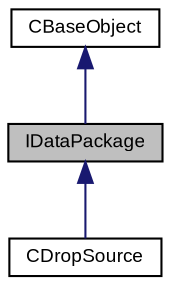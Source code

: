 digraph G
{
  bgcolor="transparent";
  edge [fontname="Arial",fontsize="9",labelfontname="Arial",labelfontsize="9"];
  node [fontname="Arial",fontsize="9",shape=record];
  Node1 [label="IDataPackage",height=0.2,width=0.4,color="black", fillcolor="grey75", style="filled" fontcolor="black"];
  Node2 -> Node1 [dir=back,color="midnightblue",fontsize="9",style="solid",fontname="Arial"];
  Node2 [label="CBaseObject",height=0.2,width=0.4,color="black",URL="$class_v_s_t_g_u_i_1_1_c_base_object.html",tooltip="Base Object with reference counter."];
  Node1 -> Node3 [dir=back,color="midnightblue",fontsize="9",style="solid",fontname="Arial"];
  Node3 [label="CDropSource",height=0.2,width=0.4,color="black",URL="$class_v_s_t_g_u_i_1_1_c_drop_source.html",tooltip="drop source"];
}
